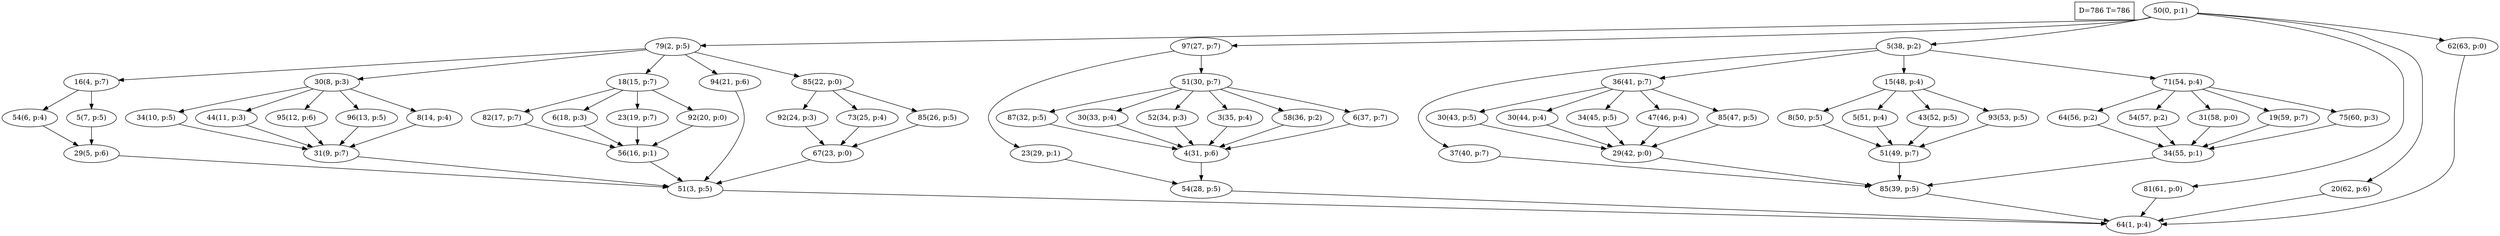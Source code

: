 digraph Task {
i [shape=box, label="D=786 T=786"]; 
0 [label="50(0, p:1)"];
1 [label="64(1, p:4)"];
2 [label="79(2, p:5)"];
3 [label="51(3, p:5)"];
4 [label="16(4, p:7)"];
5 [label="29(5, p:6)"];
6 [label="54(6, p:4)"];
7 [label="5(7, p:5)"];
8 [label="30(8, p:3)"];
9 [label="31(9, p:7)"];
10 [label="34(10, p:5)"];
11 [label="44(11, p:3)"];
12 [label="95(12, p:6)"];
13 [label="96(13, p:5)"];
14 [label="8(14, p:4)"];
15 [label="18(15, p:7)"];
16 [label="56(16, p:1)"];
17 [label="82(17, p:7)"];
18 [label="6(18, p:3)"];
19 [label="23(19, p:7)"];
20 [label="92(20, p:0)"];
21 [label="94(21, p:6)"];
22 [label="85(22, p:0)"];
23 [label="67(23, p:0)"];
24 [label="92(24, p:3)"];
25 [label="73(25, p:4)"];
26 [label="85(26, p:5)"];
27 [label="97(27, p:7)"];
28 [label="54(28, p:5)"];
29 [label="23(29, p:1)"];
30 [label="51(30, p:7)"];
31 [label="4(31, p:6)"];
32 [label="87(32, p:5)"];
33 [label="30(33, p:4)"];
34 [label="52(34, p:3)"];
35 [label="3(35, p:4)"];
36 [label="58(36, p:2)"];
37 [label="6(37, p:7)"];
38 [label="5(38, p:2)"];
39 [label="85(39, p:5)"];
40 [label="37(40, p:7)"];
41 [label="36(41, p:7)"];
42 [label="29(42, p:0)"];
43 [label="30(43, p:5)"];
44 [label="30(44, p:4)"];
45 [label="34(45, p:5)"];
46 [label="47(46, p:4)"];
47 [label="85(47, p:5)"];
48 [label="15(48, p:4)"];
49 [label="51(49, p:7)"];
50 [label="8(50, p:5)"];
51 [label="5(51, p:4)"];
52 [label="43(52, p:5)"];
53 [label="93(53, p:5)"];
54 [label="71(54, p:4)"];
55 [label="34(55, p:1)"];
56 [label="64(56, p:2)"];
57 [label="54(57, p:2)"];
58 [label="31(58, p:0)"];
59 [label="19(59, p:7)"];
60 [label="75(60, p:3)"];
61 [label="81(61, p:0)"];
62 [label="20(62, p:6)"];
63 [label="62(63, p:0)"];
0 -> 2;
0 -> 27;
0 -> 38;
0 -> 61;
0 -> 62;
0 -> 63;
2 -> 4;
2 -> 8;
2 -> 15;
2 -> 21;
2 -> 22;
3 -> 1;
4 -> 6;
4 -> 7;
5 -> 3;
6 -> 5;
7 -> 5;
8 -> 10;
8 -> 11;
8 -> 12;
8 -> 13;
8 -> 14;
9 -> 3;
10 -> 9;
11 -> 9;
12 -> 9;
13 -> 9;
14 -> 9;
15 -> 17;
15 -> 18;
15 -> 19;
15 -> 20;
16 -> 3;
17 -> 16;
18 -> 16;
19 -> 16;
20 -> 16;
21 -> 3;
22 -> 24;
22 -> 25;
22 -> 26;
23 -> 3;
24 -> 23;
25 -> 23;
26 -> 23;
27 -> 29;
27 -> 30;
28 -> 1;
29 -> 28;
30 -> 32;
30 -> 33;
30 -> 34;
30 -> 35;
30 -> 36;
30 -> 37;
31 -> 28;
32 -> 31;
33 -> 31;
34 -> 31;
35 -> 31;
36 -> 31;
37 -> 31;
38 -> 40;
38 -> 41;
38 -> 48;
38 -> 54;
39 -> 1;
40 -> 39;
41 -> 43;
41 -> 44;
41 -> 45;
41 -> 46;
41 -> 47;
42 -> 39;
43 -> 42;
44 -> 42;
45 -> 42;
46 -> 42;
47 -> 42;
48 -> 50;
48 -> 51;
48 -> 52;
48 -> 53;
49 -> 39;
50 -> 49;
51 -> 49;
52 -> 49;
53 -> 49;
54 -> 56;
54 -> 57;
54 -> 58;
54 -> 59;
54 -> 60;
55 -> 39;
56 -> 55;
57 -> 55;
58 -> 55;
59 -> 55;
60 -> 55;
61 -> 1;
62 -> 1;
63 -> 1;
}